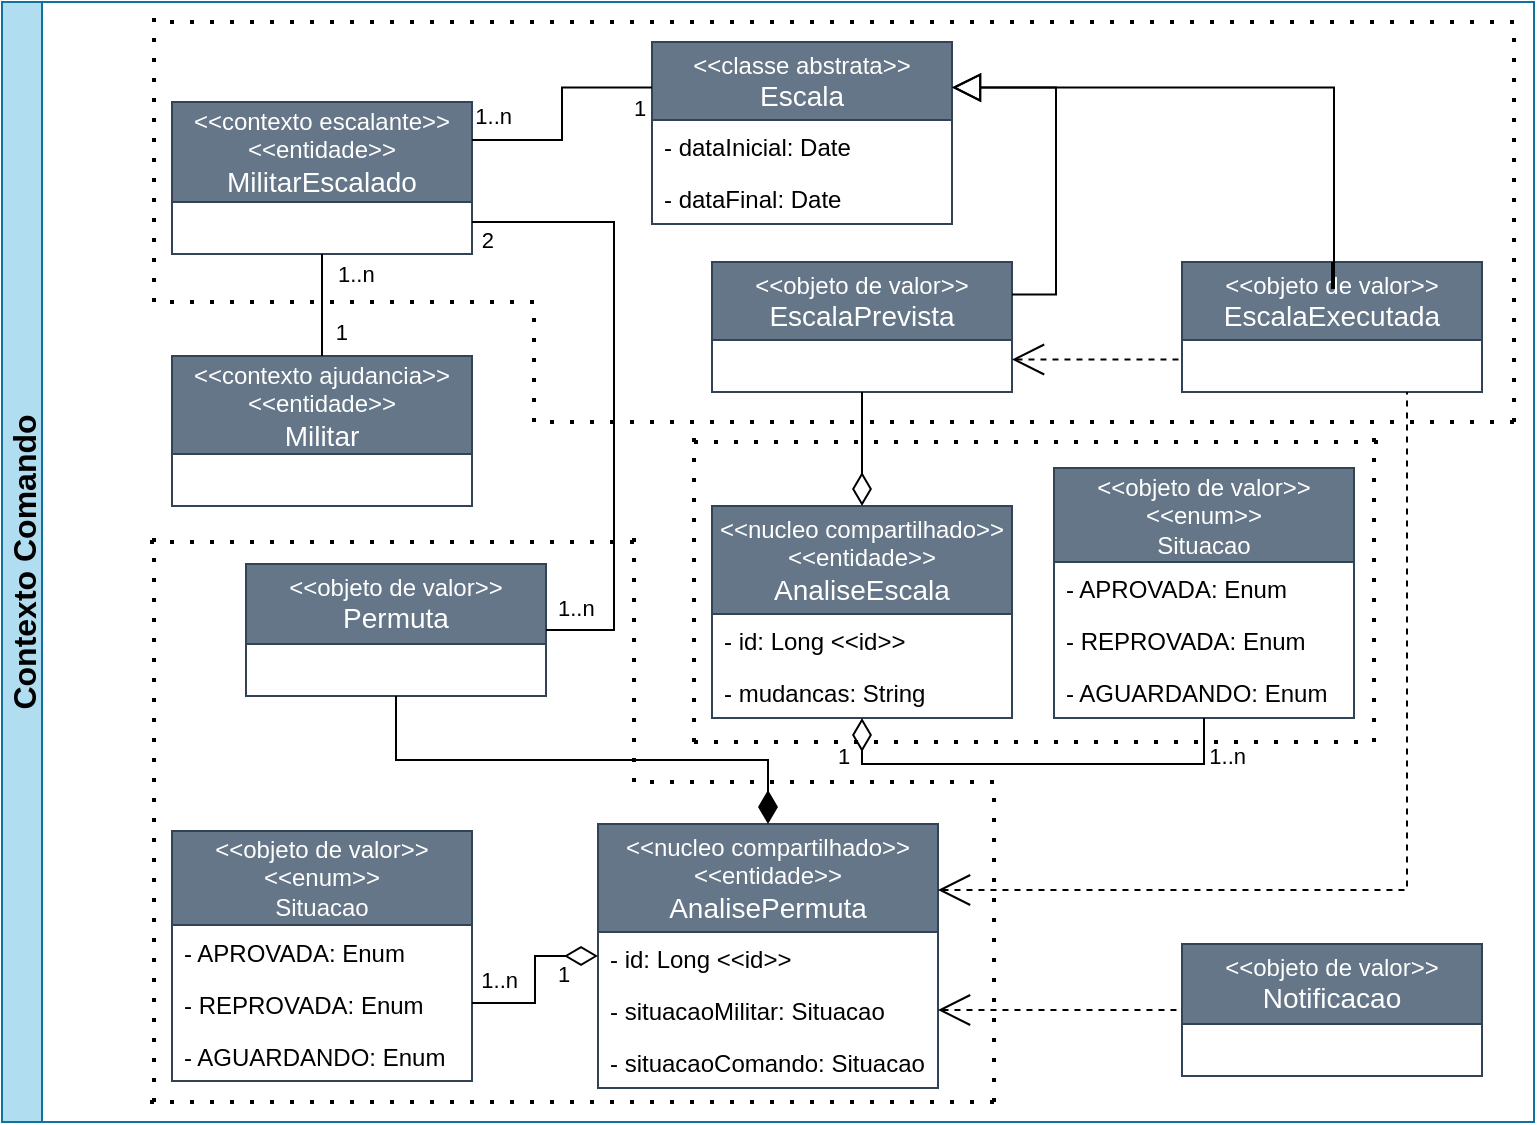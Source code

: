 <mxfile version="26.0.16">
  <diagram name="Página-1" id="__gXspiRe_H8F2JL_0tH">
    <mxGraphModel dx="1195" dy="619" grid="1" gridSize="10" guides="1" tooltips="1" connect="1" arrows="1" fold="1" page="1" pageScale="1" pageWidth="827" pageHeight="1169" math="0" shadow="0">
      <root>
        <mxCell id="0" />
        <mxCell id="1" parent="0" />
        <mxCell id="FhanUiyfrmrkv_Yjtsyc-1" value="&lt;div&gt;&lt;div&gt;&lt;div&gt;&amp;lt;&amp;lt;contexto escalante&amp;gt;&amp;gt;&lt;/div&gt;&lt;/div&gt;&lt;/div&gt;&lt;div&gt;&lt;div&gt;&amp;lt;&amp;lt;entidade&amp;gt;&amp;gt;&lt;/div&gt;&lt;/div&gt;&lt;div&gt;&lt;font style=&quot;font-size: 14px;&quot;&gt;MilitarEscalado&lt;/font&gt;&lt;/div&gt;" style="swimlane;fontStyle=0;childLayout=stackLayout;horizontal=1;startSize=50;fillColor=#647687;horizontalStack=0;resizeParent=1;resizeParentMax=0;resizeLast=0;collapsible=1;marginBottom=0;whiteSpace=wrap;html=1;fontColor=#ffffff;strokeColor=#314354;" parent="1" vertex="1">
          <mxGeometry x="99" y="80" width="150" height="76" as="geometry" />
        </mxCell>
        <mxCell id="FhanUiyfrmrkv_Yjtsyc-2" value="&lt;div&gt;&amp;lt;&amp;lt;objeto de valor&amp;gt;&amp;gt;&lt;br&gt;&lt;font style=&quot;font-size: 14px;&quot;&gt;EscalaPrevista&lt;/font&gt;&lt;/div&gt;" style="swimlane;fontStyle=0;childLayout=stackLayout;horizontal=1;startSize=39;fillColor=#647687;horizontalStack=0;resizeParent=1;resizeParentMax=0;resizeLast=0;collapsible=1;marginBottom=0;whiteSpace=wrap;html=1;fontColor=#ffffff;strokeColor=#314354;" parent="1" vertex="1">
          <mxGeometry x="369" y="160" width="150" height="65" as="geometry" />
        </mxCell>
        <mxCell id="FhanUiyfrmrkv_Yjtsyc-6" value="&lt;div&gt;&amp;lt;&amp;lt;objeto de valor&amp;gt;&amp;gt;&lt;br&gt;&lt;font style=&quot;font-size: 14px;&quot;&gt;Permuta&lt;/font&gt;&lt;/div&gt;" style="swimlane;fontStyle=0;childLayout=stackLayout;horizontal=1;startSize=40;fillColor=#647687;horizontalStack=0;resizeParent=1;resizeParentMax=0;resizeLast=0;collapsible=1;marginBottom=0;whiteSpace=wrap;html=1;fontColor=#ffffff;strokeColor=#314354;" parent="1" vertex="1">
          <mxGeometry x="136" y="311" width="150" height="66" as="geometry" />
        </mxCell>
        <mxCell id="FhanUiyfrmrkv_Yjtsyc-8" value="" style="endArrow=none;html=1;endSize=12;startArrow=none;startSize=14;startFill=0;edgeStyle=orthogonalEdgeStyle;rounded=0;exitX=1;exitY=0.5;exitDx=0;exitDy=0;" parent="1" source="FhanUiyfrmrkv_Yjtsyc-6" edge="1">
          <mxGeometry relative="1" as="geometry">
            <mxPoint x="286" y="374" as="sourcePoint" />
            <mxPoint x="249" y="140" as="targetPoint" />
            <Array as="points">
              <mxPoint x="320" y="344" />
              <mxPoint x="320" y="140" />
            </Array>
          </mxGeometry>
        </mxCell>
        <mxCell id="FhanUiyfrmrkv_Yjtsyc-9" value="&lt;div&gt;1..n&lt;/div&gt;" style="edgeLabel;resizable=0;html=1;align=left;verticalAlign=top;" parent="FhanUiyfrmrkv_Yjtsyc-8" connectable="0" vertex="1">
          <mxGeometry x="-1" relative="1" as="geometry">
            <mxPoint x="4" y="-24" as="offset" />
          </mxGeometry>
        </mxCell>
        <mxCell id="FhanUiyfrmrkv_Yjtsyc-10" value="2" style="edgeLabel;resizable=0;html=1;align=right;verticalAlign=top;" parent="FhanUiyfrmrkv_Yjtsyc-8" connectable="0" vertex="1">
          <mxGeometry x="1" relative="1" as="geometry">
            <mxPoint x="11" y="-4" as="offset" />
          </mxGeometry>
        </mxCell>
        <mxCell id="FhanUiyfrmrkv_Yjtsyc-12" value="&lt;div&gt;&amp;lt;&amp;lt;objeto de valor&amp;gt;&amp;gt;&lt;br&gt;&lt;font style=&quot;font-size: 14px;&quot;&gt;EscalaExecutada&lt;/font&gt;&lt;/div&gt;" style="swimlane;fontStyle=0;childLayout=stackLayout;horizontal=1;startSize=39;fillColor=#647687;horizontalStack=0;resizeParent=1;resizeParentMax=0;resizeLast=0;collapsible=1;marginBottom=0;whiteSpace=wrap;html=1;fontColor=#ffffff;strokeColor=#314354;" parent="1" vertex="1">
          <mxGeometry x="604" y="160" width="150" height="65" as="geometry" />
        </mxCell>
        <mxCell id="FhanUiyfrmrkv_Yjtsyc-16" value="&lt;div&gt;&lt;div&gt;&lt;div&gt;&lt;div&gt;&amp;lt;&amp;lt;nucleo compartilhado&amp;gt;&amp;gt;&lt;/div&gt;&lt;/div&gt;&lt;/div&gt;&lt;/div&gt;&lt;div&gt;&amp;lt;&amp;lt;entidade&amp;gt;&amp;gt;&lt;br&gt;&lt;font style=&quot;font-size: 14px;&quot;&gt;AnalisePermuta&lt;/font&gt;&lt;/div&gt;" style="swimlane;fontStyle=0;childLayout=stackLayout;horizontal=1;startSize=54;fillColor=#647687;horizontalStack=0;resizeParent=1;resizeParentMax=0;resizeLast=0;collapsible=1;marginBottom=0;whiteSpace=wrap;html=1;fontColor=#ffffff;strokeColor=#314354;" parent="1" vertex="1">
          <mxGeometry x="312" y="441" width="170" height="132" as="geometry" />
        </mxCell>
        <mxCell id="FhanUiyfrmrkv_Yjtsyc-17" value="- id: Long &amp;lt;&amp;lt;id&amp;gt;&amp;gt;" style="text;strokeColor=none;fillColor=none;align=left;verticalAlign=top;spacingLeft=4;spacingRight=4;overflow=hidden;rotatable=0;points=[[0,0.5],[1,0.5]];portConstraint=eastwest;whiteSpace=wrap;html=1;" parent="FhanUiyfrmrkv_Yjtsyc-16" vertex="1">
          <mxGeometry y="54" width="170" height="26" as="geometry" />
        </mxCell>
        <mxCell id="FhanUiyfrmrkv_Yjtsyc-18" value="- situacaoMilitar: Situacao" style="text;strokeColor=none;fillColor=none;align=left;verticalAlign=top;spacingLeft=4;spacingRight=4;overflow=hidden;rotatable=0;points=[[0,0.5],[1,0.5]];portConstraint=eastwest;whiteSpace=wrap;html=1;" parent="FhanUiyfrmrkv_Yjtsyc-16" vertex="1">
          <mxGeometry y="80" width="170" height="26" as="geometry" />
        </mxCell>
        <mxCell id="FhanUiyfrmrkv_Yjtsyc-65" value="- situacaoComando: Situacao" style="text;strokeColor=none;fillColor=none;align=left;verticalAlign=top;spacingLeft=4;spacingRight=4;overflow=hidden;rotatable=0;points=[[0,0.5],[1,0.5]];portConstraint=eastwest;whiteSpace=wrap;html=1;" parent="FhanUiyfrmrkv_Yjtsyc-16" vertex="1">
          <mxGeometry y="106" width="170" height="26" as="geometry" />
        </mxCell>
        <mxCell id="FhanUiyfrmrkv_Yjtsyc-19" value="&amp;lt;&amp;lt;objeto de valor&amp;gt;&amp;gt;&lt;br&gt;&amp;lt;&amp;lt;enum&amp;gt;&amp;gt;&lt;br&gt;Situacao" style="swimlane;fontStyle=0;childLayout=stackLayout;horizontal=1;startSize=47;fillColor=#647687;horizontalStack=0;resizeParent=1;resizeParentMax=0;resizeLast=0;collapsible=1;marginBottom=0;whiteSpace=wrap;html=1;fontColor=#ffffff;strokeColor=#314354;" parent="1" vertex="1">
          <mxGeometry x="99" y="444.5" width="150" height="125" as="geometry" />
        </mxCell>
        <mxCell id="FhanUiyfrmrkv_Yjtsyc-20" value="&lt;div&gt;- APROVADA: Enum&lt;/div&gt;" style="text;strokeColor=none;fillColor=none;align=left;verticalAlign=top;spacingLeft=4;spacingRight=4;overflow=hidden;rotatable=0;points=[[0,0.5],[1,0.5]];portConstraint=eastwest;whiteSpace=wrap;html=1;" parent="FhanUiyfrmrkv_Yjtsyc-19" vertex="1">
          <mxGeometry y="47" width="150" height="26" as="geometry" />
        </mxCell>
        <mxCell id="FhanUiyfrmrkv_Yjtsyc-21" value="&lt;div&gt;- REPROVADA: Enum&lt;/div&gt;" style="text;strokeColor=none;fillColor=none;align=left;verticalAlign=top;spacingLeft=4;spacingRight=4;overflow=hidden;rotatable=0;points=[[0,0.5],[1,0.5]];portConstraint=eastwest;whiteSpace=wrap;html=1;" parent="FhanUiyfrmrkv_Yjtsyc-19" vertex="1">
          <mxGeometry y="73" width="150" height="26" as="geometry" />
        </mxCell>
        <mxCell id="FhanUiyfrmrkv_Yjtsyc-22" value="&lt;div&gt;- AGUARDANDO: Enum&lt;/div&gt;" style="text;strokeColor=none;fillColor=none;align=left;verticalAlign=top;spacingLeft=4;spacingRight=4;overflow=hidden;rotatable=0;points=[[0,0.5],[1,0.5]];portConstraint=eastwest;whiteSpace=wrap;html=1;" parent="FhanUiyfrmrkv_Yjtsyc-19" vertex="1">
          <mxGeometry y="99" width="150" height="26" as="geometry" />
        </mxCell>
        <mxCell id="FhanUiyfrmrkv_Yjtsyc-23" value="" style="endArrow=none;html=1;endSize=12;startArrow=diamondThin;startSize=14;startFill=0;edgeStyle=orthogonalEdgeStyle;rounded=0;entryX=1;entryY=0.5;entryDx=0;entryDy=0;" parent="1" source="FhanUiyfrmrkv_Yjtsyc-16" target="FhanUiyfrmrkv_Yjtsyc-21" edge="1">
          <mxGeometry relative="1" as="geometry">
            <mxPoint x="418" y="551" as="sourcePoint" />
            <mxPoint x="309" y="592" as="targetPoint" />
          </mxGeometry>
        </mxCell>
        <mxCell id="FhanUiyfrmrkv_Yjtsyc-24" value="1" style="edgeLabel;resizable=0;html=1;align=left;verticalAlign=top;" parent="FhanUiyfrmrkv_Yjtsyc-23" connectable="0" vertex="1">
          <mxGeometry x="-1" relative="1" as="geometry">
            <mxPoint x="-22" y="-4" as="offset" />
          </mxGeometry>
        </mxCell>
        <mxCell id="FhanUiyfrmrkv_Yjtsyc-25" value="&lt;div&gt;1..n&lt;/div&gt;" style="edgeLabel;resizable=0;html=1;align=right;verticalAlign=top;" parent="FhanUiyfrmrkv_Yjtsyc-23" connectable="0" vertex="1">
          <mxGeometry x="1" relative="1" as="geometry">
            <mxPoint x="23" y="-25" as="offset" />
          </mxGeometry>
        </mxCell>
        <mxCell id="FhanUiyfrmrkv_Yjtsyc-26" value="" style="endArrow=none;html=1;endSize=12;startArrow=diamondThin;startSize=14;startFill=1;edgeStyle=orthogonalEdgeStyle;rounded=0;exitX=0.5;exitY=0;exitDx=0;exitDy=0;" parent="1" source="FhanUiyfrmrkv_Yjtsyc-16" target="FhanUiyfrmrkv_Yjtsyc-6" edge="1">
          <mxGeometry relative="1" as="geometry">
            <mxPoint x="322" y="537" as="sourcePoint" />
            <mxPoint x="267" y="577" as="targetPoint" />
          </mxGeometry>
        </mxCell>
        <mxCell id="FhanUiyfrmrkv_Yjtsyc-29" value="&lt;div&gt;&lt;div&gt;&amp;lt;&amp;lt;contexto ajudancia&amp;gt;&amp;gt;&lt;/div&gt;&lt;/div&gt;&amp;lt;&amp;lt;entidade&amp;gt;&amp;gt;&lt;br&gt;&lt;font style=&quot;font-size: 14px;&quot;&gt;Militar&lt;/font&gt;" style="swimlane;fontStyle=0;childLayout=stackLayout;horizontal=1;startSize=49;fillColor=#647687;horizontalStack=0;resizeParent=1;resizeParentMax=0;resizeLast=0;collapsible=1;marginBottom=0;whiteSpace=wrap;html=1;fontColor=#ffffff;strokeColor=#314354;" parent="1" vertex="1">
          <mxGeometry x="99" y="207" width="150" height="75" as="geometry" />
        </mxCell>
        <mxCell id="FhanUiyfrmrkv_Yjtsyc-30" value="" style="endArrow=none;html=1;endSize=12;startArrow=none;startSize=14;startFill=0;edgeStyle=orthogonalEdgeStyle;rounded=0;exitX=0.5;exitY=1;exitDx=0;exitDy=0;entryX=0.5;entryY=0;entryDx=0;entryDy=0;" parent="1" source="FhanUiyfrmrkv_Yjtsyc-1" target="FhanUiyfrmrkv_Yjtsyc-29" edge="1">
          <mxGeometry relative="1" as="geometry">
            <mxPoint x="186.0" y="145.0" as="sourcePoint" />
            <mxPoint x="119" y="197" as="targetPoint" />
          </mxGeometry>
        </mxCell>
        <mxCell id="FhanUiyfrmrkv_Yjtsyc-31" value="&lt;div&gt;1..n&lt;/div&gt;" style="edgeLabel;resizable=0;html=1;align=left;verticalAlign=top;" parent="FhanUiyfrmrkv_Yjtsyc-30" connectable="0" vertex="1">
          <mxGeometry x="-1" relative="1" as="geometry">
            <mxPoint x="6" y="-3" as="offset" />
          </mxGeometry>
        </mxCell>
        <mxCell id="FhanUiyfrmrkv_Yjtsyc-32" value="1" style="edgeLabel;resizable=0;html=1;align=right;verticalAlign=top;" parent="FhanUiyfrmrkv_Yjtsyc-30" connectable="0" vertex="1">
          <mxGeometry x="1" relative="1" as="geometry">
            <mxPoint x="13" y="-25" as="offset" />
          </mxGeometry>
        </mxCell>
        <mxCell id="FhanUiyfrmrkv_Yjtsyc-36" value="&lt;div&gt;&lt;div&gt;&lt;div&gt;&lt;div&gt;&amp;lt;&amp;lt;nucleo compartilhado&amp;gt;&amp;gt;&lt;/div&gt;&lt;/div&gt;&lt;/div&gt;&lt;/div&gt;&lt;div&gt;&amp;lt;&amp;lt;entidade&amp;gt;&amp;gt;&lt;br&gt;&lt;font style=&quot;font-size: 14px;&quot;&gt;AnaliseEscala&lt;/font&gt;&lt;/div&gt;" style="swimlane;fontStyle=0;childLayout=stackLayout;horizontal=1;startSize=54;fillColor=#647687;horizontalStack=0;resizeParent=1;resizeParentMax=0;resizeLast=0;collapsible=1;marginBottom=0;whiteSpace=wrap;html=1;fontColor=#ffffff;strokeColor=#314354;" parent="1" vertex="1">
          <mxGeometry x="369" y="282" width="150" height="106" as="geometry" />
        </mxCell>
        <mxCell id="FhanUiyfrmrkv_Yjtsyc-37" value="- id: Long &amp;lt;&amp;lt;id&amp;gt;&amp;gt;" style="text;strokeColor=none;fillColor=none;align=left;verticalAlign=top;spacingLeft=4;spacingRight=4;overflow=hidden;rotatable=0;points=[[0,0.5],[1,0.5]];portConstraint=eastwest;whiteSpace=wrap;html=1;" parent="FhanUiyfrmrkv_Yjtsyc-36" vertex="1">
          <mxGeometry y="54" width="150" height="26" as="geometry" />
        </mxCell>
        <mxCell id="FhanUiyfrmrkv_Yjtsyc-43" value="- mudancas: String" style="text;strokeColor=none;fillColor=none;align=left;verticalAlign=top;spacingLeft=4;spacingRight=4;overflow=hidden;rotatable=0;points=[[0,0.5],[1,0.5]];portConstraint=eastwest;whiteSpace=wrap;html=1;" parent="FhanUiyfrmrkv_Yjtsyc-36" vertex="1">
          <mxGeometry y="80" width="150" height="26" as="geometry" />
        </mxCell>
        <mxCell id="FhanUiyfrmrkv_Yjtsyc-39" value="&amp;lt;&amp;lt;objeto de valor&amp;gt;&amp;gt;&lt;br&gt;&amp;lt;&amp;lt;enum&amp;gt;&amp;gt;&lt;br&gt;Situacao" style="swimlane;fontStyle=0;childLayout=stackLayout;horizontal=1;startSize=47;fillColor=#647687;horizontalStack=0;resizeParent=1;resizeParentMax=0;resizeLast=0;collapsible=1;marginBottom=0;whiteSpace=wrap;html=1;fontColor=#ffffff;strokeColor=#314354;" parent="1" vertex="1">
          <mxGeometry x="540" y="263" width="150" height="125" as="geometry" />
        </mxCell>
        <mxCell id="FhanUiyfrmrkv_Yjtsyc-40" value="&lt;div&gt;- APROVADA: Enum&lt;/div&gt;" style="text;strokeColor=none;fillColor=none;align=left;verticalAlign=top;spacingLeft=4;spacingRight=4;overflow=hidden;rotatable=0;points=[[0,0.5],[1,0.5]];portConstraint=eastwest;whiteSpace=wrap;html=1;" parent="FhanUiyfrmrkv_Yjtsyc-39" vertex="1">
          <mxGeometry y="47" width="150" height="26" as="geometry" />
        </mxCell>
        <mxCell id="FhanUiyfrmrkv_Yjtsyc-41" value="&lt;div&gt;- REPROVADA: Enum&lt;/div&gt;" style="text;strokeColor=none;fillColor=none;align=left;verticalAlign=top;spacingLeft=4;spacingRight=4;overflow=hidden;rotatable=0;points=[[0,0.5],[1,0.5]];portConstraint=eastwest;whiteSpace=wrap;html=1;" parent="FhanUiyfrmrkv_Yjtsyc-39" vertex="1">
          <mxGeometry y="73" width="150" height="26" as="geometry" />
        </mxCell>
        <mxCell id="FhanUiyfrmrkv_Yjtsyc-42" value="&lt;div&gt;- AGUARDANDO: Enum&lt;/div&gt;" style="text;strokeColor=none;fillColor=none;align=left;verticalAlign=top;spacingLeft=4;spacingRight=4;overflow=hidden;rotatable=0;points=[[0,0.5],[1,0.5]];portConstraint=eastwest;whiteSpace=wrap;html=1;" parent="FhanUiyfrmrkv_Yjtsyc-39" vertex="1">
          <mxGeometry y="99" width="150" height="26" as="geometry" />
        </mxCell>
        <mxCell id="FhanUiyfrmrkv_Yjtsyc-44" value="" style="endArrow=none;html=1;endSize=12;startArrow=diamondThin;startSize=14;startFill=0;edgeStyle=orthogonalEdgeStyle;rounded=0;exitX=0.5;exitY=0;exitDx=0;exitDy=0;entryX=0.5;entryY=1;entryDx=0;entryDy=0;" parent="1" source="FhanUiyfrmrkv_Yjtsyc-36" target="FhanUiyfrmrkv_Yjtsyc-2" edge="1">
          <mxGeometry relative="1" as="geometry">
            <mxPoint x="780" y="376" as="sourcePoint" />
            <mxPoint x="604" y="312" as="targetPoint" />
          </mxGeometry>
        </mxCell>
        <mxCell id="FhanUiyfrmrkv_Yjtsyc-51" value="" style="endArrow=none;html=1;endSize=12;startArrow=diamondThin;startSize=14;startFill=0;edgeStyle=orthogonalEdgeStyle;rounded=0;exitX=0.5;exitY=1;exitDx=0;exitDy=0;entryX=0.5;entryY=1;entryDx=0;entryDy=0;" parent="1" source="FhanUiyfrmrkv_Yjtsyc-36" target="FhanUiyfrmrkv_Yjtsyc-39" edge="1">
          <mxGeometry relative="1" as="geometry">
            <mxPoint x="680" y="491" as="sourcePoint" />
            <mxPoint x="640" y="455" as="targetPoint" />
            <Array as="points">
              <mxPoint x="444" y="411" />
              <mxPoint x="615" y="411" />
            </Array>
          </mxGeometry>
        </mxCell>
        <mxCell id="FhanUiyfrmrkv_Yjtsyc-52" value="1" style="edgeLabel;resizable=0;html=1;align=left;verticalAlign=top;" parent="FhanUiyfrmrkv_Yjtsyc-51" connectable="0" vertex="1">
          <mxGeometry x="-1" relative="1" as="geometry">
            <mxPoint x="-14" y="6" as="offset" />
          </mxGeometry>
        </mxCell>
        <mxCell id="FhanUiyfrmrkv_Yjtsyc-53" value="&lt;div&gt;1..n&lt;/div&gt;" style="edgeLabel;resizable=0;html=1;align=right;verticalAlign=top;" parent="FhanUiyfrmrkv_Yjtsyc-51" connectable="0" vertex="1">
          <mxGeometry x="1" relative="1" as="geometry">
            <mxPoint x="21" y="6" as="offset" />
          </mxGeometry>
        </mxCell>
        <mxCell id="FhanUiyfrmrkv_Yjtsyc-55" value="" style="endArrow=none;html=1;endSize=12;startArrow=open;startSize=14;startFill=0;edgeStyle=orthogonalEdgeStyle;rounded=0;entryX=0.75;entryY=1;entryDx=0;entryDy=0;dashed=1;exitX=1;exitY=0.25;exitDx=0;exitDy=0;" parent="1" source="FhanUiyfrmrkv_Yjtsyc-16" target="FhanUiyfrmrkv_Yjtsyc-12" edge="1">
          <mxGeometry relative="1" as="geometry">
            <mxPoint x="765" y="414" as="sourcePoint" />
            <mxPoint x="740" y="495" as="targetPoint" />
          </mxGeometry>
        </mxCell>
        <mxCell id="FhanUiyfrmrkv_Yjtsyc-56" value="&lt;div&gt;&amp;lt;&amp;lt;classe abstrata&amp;gt;&amp;gt;&lt;/div&gt;&lt;div&gt;&lt;font style=&quot;font-size: 14px;&quot;&gt;Escala&lt;/font&gt;&lt;/div&gt;" style="swimlane;fontStyle=0;childLayout=stackLayout;horizontal=1;startSize=39;fillColor=#647687;horizontalStack=0;resizeParent=1;resizeParentMax=0;resizeLast=0;collapsible=1;marginBottom=0;whiteSpace=wrap;html=1;fontColor=#ffffff;strokeColor=#314354;" parent="1" vertex="1">
          <mxGeometry x="339" y="50" width="150" height="91" as="geometry" />
        </mxCell>
        <mxCell id="FhanUiyfrmrkv_Yjtsyc-57" value="- dataInicial: Date" style="text;strokeColor=none;fillColor=none;align=left;verticalAlign=top;spacingLeft=4;spacingRight=4;overflow=hidden;rotatable=0;points=[[0,0.5],[1,0.5]];portConstraint=eastwest;whiteSpace=wrap;html=1;" parent="FhanUiyfrmrkv_Yjtsyc-56" vertex="1">
          <mxGeometry y="39" width="150" height="26" as="geometry" />
        </mxCell>
        <mxCell id="FhanUiyfrmrkv_Yjtsyc-58" value="- dataFinal: Date" style="text;strokeColor=none;fillColor=none;align=left;verticalAlign=top;spacingLeft=4;spacingRight=4;overflow=hidden;rotatable=0;points=[[0,0.5],[1,0.5]];portConstraint=eastwest;whiteSpace=wrap;html=1;" parent="FhanUiyfrmrkv_Yjtsyc-56" vertex="1">
          <mxGeometry y="65" width="150" height="26" as="geometry" />
        </mxCell>
        <mxCell id="FhanUiyfrmrkv_Yjtsyc-59" value="" style="endArrow=none;html=1;endSize=12;startArrow=none;startSize=14;startFill=0;edgeStyle=orthogonalEdgeStyle;rounded=0;exitX=0;exitY=0.25;exitDx=0;exitDy=0;entryX=1;entryY=0.25;entryDx=0;entryDy=0;" parent="1" source="FhanUiyfrmrkv_Yjtsyc-56" target="FhanUiyfrmrkv_Yjtsyc-1" edge="1">
          <mxGeometry relative="1" as="geometry">
            <mxPoint x="60" y="30" as="sourcePoint" />
            <mxPoint x="60" y="90" as="targetPoint" />
          </mxGeometry>
        </mxCell>
        <mxCell id="FhanUiyfrmrkv_Yjtsyc-60" value="1" style="edgeLabel;resizable=0;html=1;align=left;verticalAlign=top;" parent="FhanUiyfrmrkv_Yjtsyc-59" connectable="0" vertex="1">
          <mxGeometry x="-1" relative="1" as="geometry">
            <mxPoint x="-11" y="-3" as="offset" />
          </mxGeometry>
        </mxCell>
        <mxCell id="FhanUiyfrmrkv_Yjtsyc-61" value="&lt;div&gt;1..n&lt;/div&gt;" style="edgeLabel;resizable=0;html=1;align=right;verticalAlign=top;" parent="FhanUiyfrmrkv_Yjtsyc-59" connectable="0" vertex="1">
          <mxGeometry x="1" relative="1" as="geometry">
            <mxPoint x="21" y="-25" as="offset" />
          </mxGeometry>
        </mxCell>
        <mxCell id="FhanUiyfrmrkv_Yjtsyc-62" value="" style="endArrow=block;html=1;endSize=12;startArrow=none;startSize=14;startFill=0;edgeStyle=orthogonalEdgeStyle;rounded=0;endFill=0;entryX=1;entryY=0.25;entryDx=0;entryDy=0;exitX=1;exitY=0.25;exitDx=0;exitDy=0;" parent="1" source="FhanUiyfrmrkv_Yjtsyc-2" target="FhanUiyfrmrkv_Yjtsyc-56" edge="1">
          <mxGeometry relative="1" as="geometry">
            <mxPoint x="675" y="498" as="sourcePoint" />
            <mxPoint x="235" y="510" as="targetPoint" />
            <Array as="points">
              <mxPoint x="541" y="176" />
              <mxPoint x="541" y="73" />
            </Array>
          </mxGeometry>
        </mxCell>
        <mxCell id="FhanUiyfrmrkv_Yjtsyc-63" value="" style="endArrow=block;html=1;endSize=12;startArrow=none;startSize=14;startFill=0;edgeStyle=orthogonalEdgeStyle;rounded=0;endFill=0;entryX=1;entryY=0.25;entryDx=0;entryDy=0;exitX=0.5;exitY=0;exitDx=0;exitDy=0;" parent="1" source="FhanUiyfrmrkv_Yjtsyc-12" target="FhanUiyfrmrkv_Yjtsyc-56" edge="1">
          <mxGeometry relative="1" as="geometry">
            <mxPoint x="551" y="183" as="sourcePoint" />
            <mxPoint x="499" y="93" as="targetPoint" />
            <Array as="points">
              <mxPoint x="679" y="173" />
              <mxPoint x="680" y="173" />
              <mxPoint x="680" y="73" />
            </Array>
          </mxGeometry>
        </mxCell>
        <mxCell id="FhanUiyfrmrkv_Yjtsyc-64" value="" style="endArrow=none;html=1;endSize=12;startArrow=open;startSize=14;startFill=0;edgeStyle=orthogonalEdgeStyle;rounded=0;entryX=0;entryY=0.75;entryDx=0;entryDy=0;dashed=1;exitX=1;exitY=0.75;exitDx=0;exitDy=0;" parent="1" source="FhanUiyfrmrkv_Yjtsyc-2" target="FhanUiyfrmrkv_Yjtsyc-12" edge="1">
          <mxGeometry relative="1" as="geometry">
            <mxPoint x="484" y="481" as="sourcePoint" />
            <mxPoint x="600" y="481" as="targetPoint" />
          </mxGeometry>
        </mxCell>
        <mxCell id="FhanUiyfrmrkv_Yjtsyc-68" value="&lt;div&gt;&amp;lt;&amp;lt;objeto de valor&amp;gt;&amp;gt;&lt;br&gt;&lt;font style=&quot;font-size: 14px;&quot;&gt;Notificacao&lt;/font&gt;&lt;/div&gt;" style="swimlane;fontStyle=0;childLayout=stackLayout;horizontal=1;startSize=40;fillColor=#647687;horizontalStack=0;resizeParent=1;resizeParentMax=0;resizeLast=0;collapsible=1;marginBottom=0;whiteSpace=wrap;html=1;fontColor=#ffffff;strokeColor=#314354;" parent="1" vertex="1">
          <mxGeometry x="604" y="501" width="150" height="66" as="geometry" />
        </mxCell>
        <mxCell id="FhanUiyfrmrkv_Yjtsyc-69" value="" style="endArrow=none;html=1;endSize=12;startArrow=open;startSize=14;startFill=0;edgeStyle=orthogonalEdgeStyle;rounded=0;entryX=0;entryY=0.5;entryDx=0;entryDy=0;dashed=1;exitX=1;exitY=0.5;exitDx=0;exitDy=0;" parent="1" source="FhanUiyfrmrkv_Yjtsyc-18" target="FhanUiyfrmrkv_Yjtsyc-68" edge="1">
          <mxGeometry relative="1" as="geometry">
            <mxPoint x="492" y="484" as="sourcePoint" />
            <mxPoint x="727" y="248" as="targetPoint" />
          </mxGeometry>
        </mxCell>
        <mxCell id="FhanUiyfrmrkv_Yjtsyc-70" value="Contexto Comando" style="swimlane;startSize=20;horizontal=0;childLayout=treeLayout;horizontalTree=1;sortEdges=1;resizable=1;containerType=tree;fontSize=16;fillColor=#b1ddf0;strokeColor=#10739e;" parent="1" vertex="1">
          <mxGeometry x="14" y="30" width="766" height="560" as="geometry">
            <mxRectangle x="14" y="50" width="40" height="130" as="alternateBounds" />
          </mxGeometry>
        </mxCell>
        <mxCell id="n66VIpHryuUtHyC-1QqW-4" value="" style="endArrow=none;dashed=1;html=1;dashPattern=1 4;strokeWidth=2;rounded=0;" parent="1" edge="1">
          <mxGeometry width="50" height="50" relative="1" as="geometry">
            <mxPoint x="360" y="400" as="sourcePoint" />
            <mxPoint x="360" y="240" as="targetPoint" />
          </mxGeometry>
        </mxCell>
        <mxCell id="n66VIpHryuUtHyC-1QqW-5" value="" style="endArrow=none;dashed=1;html=1;dashPattern=1 4;strokeWidth=2;rounded=0;" parent="1" edge="1">
          <mxGeometry width="50" height="50" relative="1" as="geometry">
            <mxPoint x="360" y="400" as="sourcePoint" />
            <mxPoint x="700" y="400" as="targetPoint" />
          </mxGeometry>
        </mxCell>
        <mxCell id="n66VIpHryuUtHyC-1QqW-6" value="" style="endArrow=none;dashed=1;html=1;dashPattern=1 4;strokeWidth=2;rounded=0;" parent="1" edge="1">
          <mxGeometry width="50" height="50" relative="1" as="geometry">
            <mxPoint x="700" y="400" as="sourcePoint" />
            <mxPoint x="700" y="240" as="targetPoint" />
          </mxGeometry>
        </mxCell>
        <mxCell id="n66VIpHryuUtHyC-1QqW-7" value="" style="endArrow=none;dashed=1;html=1;dashPattern=1 4;strokeWidth=2;rounded=0;" parent="1" edge="1">
          <mxGeometry width="50" height="50" relative="1" as="geometry">
            <mxPoint x="360" y="250" as="sourcePoint" />
            <mxPoint x="710" y="250" as="targetPoint" />
          </mxGeometry>
        </mxCell>
        <mxCell id="n66VIpHryuUtHyC-1QqW-10" value="" style="endArrow=none;dashed=1;html=1;dashPattern=1 4;strokeWidth=2;rounded=0;" parent="1" edge="1">
          <mxGeometry width="50" height="50" relative="1" as="geometry">
            <mxPoint x="90" y="580" as="sourcePoint" />
            <mxPoint x="90" y="291" as="targetPoint" />
          </mxGeometry>
        </mxCell>
        <mxCell id="n66VIpHryuUtHyC-1QqW-11" value="" style="endArrow=none;dashed=1;html=1;dashPattern=1 4;strokeWidth=2;rounded=0;" parent="1" edge="1">
          <mxGeometry width="50" height="50" relative="1" as="geometry">
            <mxPoint x="330" y="300" as="sourcePoint" />
            <mxPoint x="81" y="300" as="targetPoint" />
          </mxGeometry>
        </mxCell>
        <mxCell id="n66VIpHryuUtHyC-1QqW-12" value="" style="endArrow=none;dashed=1;html=1;dashPattern=1 4;strokeWidth=2;rounded=0;" parent="1" edge="1">
          <mxGeometry width="50" height="50" relative="1" as="geometry">
            <mxPoint x="330" y="420" as="sourcePoint" />
            <mxPoint x="330" y="291" as="targetPoint" />
          </mxGeometry>
        </mxCell>
        <mxCell id="n66VIpHryuUtHyC-1QqW-13" value="" style="endArrow=none;dashed=1;html=1;dashPattern=1 4;strokeWidth=2;rounded=0;" parent="1" edge="1">
          <mxGeometry width="50" height="50" relative="1" as="geometry">
            <mxPoint x="510" y="420" as="sourcePoint" />
            <mxPoint x="330" y="420" as="targetPoint" />
          </mxGeometry>
        </mxCell>
        <mxCell id="n66VIpHryuUtHyC-1QqW-14" value="" style="endArrow=none;dashed=1;html=1;dashPattern=1 4;strokeWidth=2;rounded=0;" parent="1" edge="1">
          <mxGeometry width="50" height="50" relative="1" as="geometry">
            <mxPoint x="510" y="580" as="sourcePoint" />
            <mxPoint x="510" y="420" as="targetPoint" />
          </mxGeometry>
        </mxCell>
        <mxCell id="n66VIpHryuUtHyC-1QqW-16" value="" style="endArrow=none;dashed=1;html=1;dashPattern=1 4;strokeWidth=2;rounded=0;" parent="1" edge="1">
          <mxGeometry width="50" height="50" relative="1" as="geometry">
            <mxPoint x="510" y="580" as="sourcePoint" />
            <mxPoint x="80" y="580" as="targetPoint" />
          </mxGeometry>
        </mxCell>
        <mxCell id="n66VIpHryuUtHyC-1QqW-18" value="" style="endArrow=none;dashed=1;html=1;dashPattern=1 4;strokeWidth=2;rounded=0;entryX=0;entryY=0;entryDx=0;entryDy=0;exitX=0;exitY=0;exitDx=0;exitDy=0;" parent="1" edge="1">
          <mxGeometry width="50" height="50" relative="1" as="geometry">
            <mxPoint x="90" y="180" as="sourcePoint" />
            <mxPoint x="90" y="30" as="targetPoint" />
          </mxGeometry>
        </mxCell>
        <mxCell id="n66VIpHryuUtHyC-1QqW-19" value="" style="endArrow=none;dashed=1;html=1;dashPattern=1 4;strokeWidth=2;rounded=0;entryX=0;entryY=0;entryDx=0;entryDy=0;exitX=1;exitY=0;exitDx=0;exitDy=0;" parent="1" edge="1">
          <mxGeometry width="50" height="50" relative="1" as="geometry">
            <mxPoint x="770" y="40" as="sourcePoint" />
            <mxPoint x="90" y="40" as="targetPoint" />
          </mxGeometry>
        </mxCell>
        <mxCell id="n66VIpHryuUtHyC-1QqW-20" value="" style="endArrow=none;dashed=1;html=1;dashPattern=1 4;strokeWidth=2;rounded=0;exitX=1;exitY=1;exitDx=0;exitDy=0;entryX=1;entryY=1;entryDx=0;entryDy=0;" parent="1" edge="1">
          <mxGeometry width="50" height="50" relative="1" as="geometry">
            <mxPoint x="770.0" y="240" as="sourcePoint" />
            <mxPoint x="280" y="240" as="targetPoint" />
          </mxGeometry>
        </mxCell>
        <mxCell id="n66VIpHryuUtHyC-1QqW-21" value="" style="endArrow=none;dashed=1;html=1;dashPattern=1 4;strokeWidth=2;rounded=0;entryX=1;entryY=0;entryDx=0;entryDy=0;exitX=1;exitY=1;exitDx=0;exitDy=0;" parent="1" edge="1">
          <mxGeometry width="50" height="50" relative="1" as="geometry">
            <mxPoint x="770.0" y="240" as="sourcePoint" />
            <mxPoint x="770" y="40" as="targetPoint" />
          </mxGeometry>
        </mxCell>
        <mxCell id="n66VIpHryuUtHyC-1QqW-23" value="" style="endArrow=none;dashed=1;html=1;dashPattern=1 4;strokeWidth=2;rounded=0;entryX=0;entryY=0;entryDx=0;entryDy=0;exitX=1;exitY=0;exitDx=0;exitDy=0;" parent="1" edge="1">
          <mxGeometry width="50" height="50" relative="1" as="geometry">
            <mxPoint x="280" y="180" as="sourcePoint" />
            <mxPoint x="90" y="180" as="targetPoint" />
          </mxGeometry>
        </mxCell>
        <mxCell id="n66VIpHryuUtHyC-1QqW-24" value="" style="endArrow=none;dashed=1;html=1;dashPattern=1 4;strokeWidth=2;rounded=0;entryX=1;entryY=0;entryDx=0;entryDy=0;exitX=1;exitY=1;exitDx=0;exitDy=0;" parent="1" edge="1">
          <mxGeometry width="50" height="50" relative="1" as="geometry">
            <mxPoint x="280" y="240" as="sourcePoint" />
            <mxPoint x="280" y="180" as="targetPoint" />
          </mxGeometry>
        </mxCell>
      </root>
    </mxGraphModel>
  </diagram>
</mxfile>
